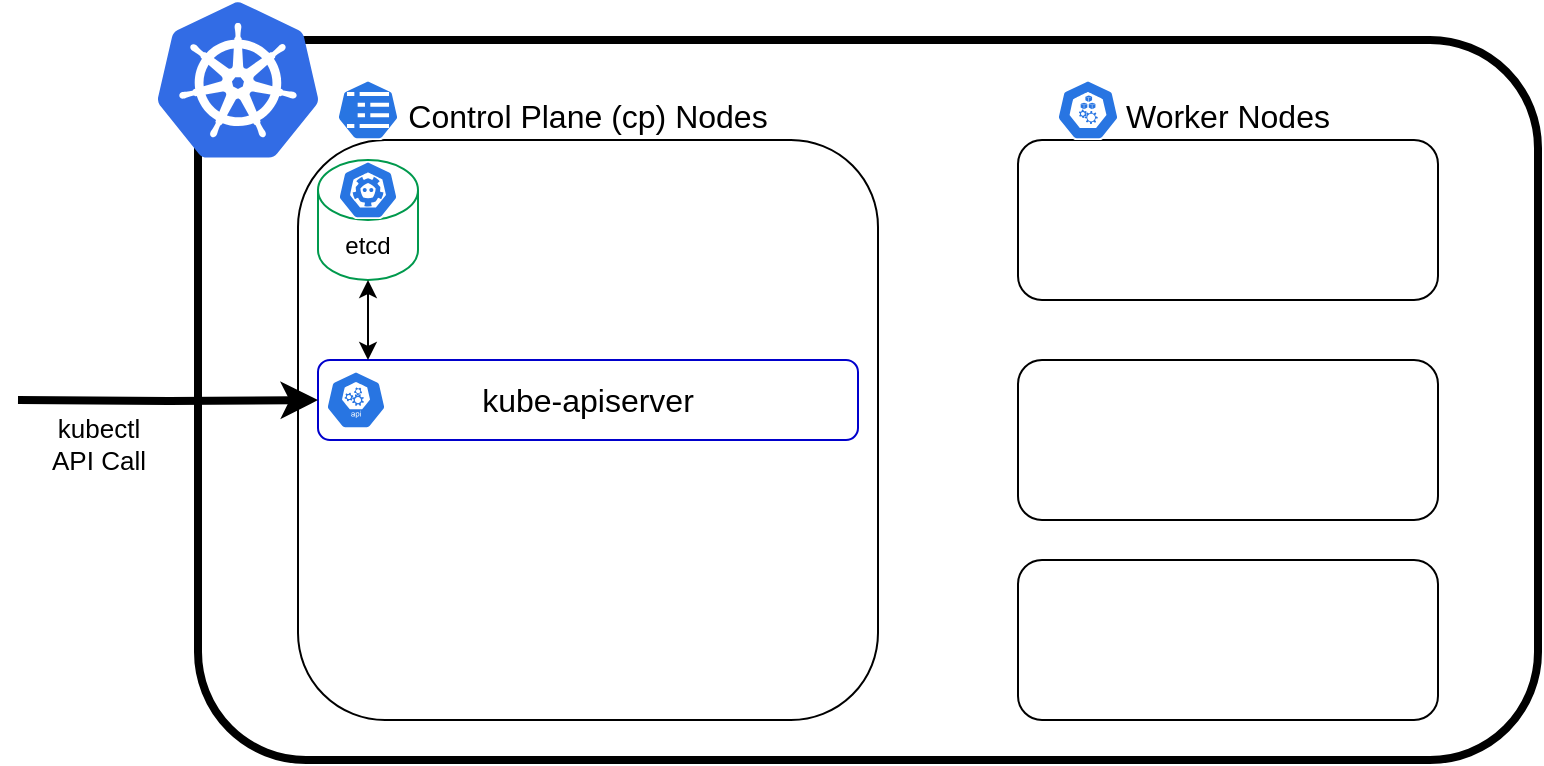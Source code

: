 <mxfile version="21.6.1" type="device">
  <diagram name="Page-1" id="EP78m_guM2NGAbF6yLtC">
    <mxGraphModel dx="784" dy="674" grid="1" gridSize="10" guides="1" tooltips="1" connect="1" arrows="1" fold="1" page="1" pageScale="1" pageWidth="827" pageHeight="1169" math="0" shadow="0">
      <root>
        <mxCell id="0" />
        <mxCell id="1" value="Background" style="locked=1;" parent="0" />
        <mxCell id="VF-F0CnbNoAk2hL9MY8E-5" value="" style="whiteSpace=wrap;html=1;rounded=1;strokeWidth=4;" parent="1" vertex="1">
          <mxGeometry x="140" y="60" width="670" height="360" as="geometry" />
        </mxCell>
        <mxCell id="VF-F0CnbNoAk2hL9MY8E-6" value="" style="image;sketch=0;html=1;points=[];align=center;fontSize=12;image=img/lib/mscae/Kubernetes.svg;aspect=fixed;" parent="1" vertex="1">
          <mxGeometry x="120" y="40" width="80" height="80" as="geometry" />
        </mxCell>
        <mxCell id="VF-F0CnbNoAk2hL9MY8E-1" value="ControlPlane" style="locked=1;" parent="0" />
        <mxCell id="VF-F0CnbNoAk2hL9MY8E-7" value="Control Plane (cp) Nodes" style="whiteSpace=wrap;html=1;rounded=1;labelPosition=center;verticalLabelPosition=top;align=center;verticalAlign=bottom;fontSize=16;" parent="VF-F0CnbNoAk2hL9MY8E-1" vertex="1">
          <mxGeometry x="190" y="110" width="290" height="290" as="geometry" />
        </mxCell>
        <mxCell id="VF-F0CnbNoAk2hL9MY8E-117" value="" style="sketch=0;html=1;dashed=0;whitespace=wrap;fillColor=#2875E2;strokeColor=#ffffff;points=[[0.005,0.63,0],[0.1,0.2,0],[0.9,0.2,0],[0.5,0,0],[0.995,0.63,0],[0.72,0.99,0],[0.5,1,0],[0.28,0.99,0]];verticalLabelPosition=bottom;align=center;verticalAlign=top;shape=mxgraph.kubernetes.icon;prIcon=cm" parent="VF-F0CnbNoAk2hL9MY8E-1" vertex="1">
          <mxGeometry x="200" y="80" width="50" height="30" as="geometry" />
        </mxCell>
        <mxCell id="VF-F0CnbNoAk2hL9MY8E-2" value="WorkerNodes" style="locked=1;" parent="0" />
        <mxCell id="VF-F0CnbNoAk2hL9MY8E-8" value="Worker Nodes" style="whiteSpace=wrap;html=1;rounded=1;labelPosition=center;verticalLabelPosition=top;align=center;verticalAlign=bottom;fontSize=16;" parent="VF-F0CnbNoAk2hL9MY8E-2" vertex="1">
          <mxGeometry x="550" y="110" width="210" height="80" as="geometry" />
        </mxCell>
        <mxCell id="VF-F0CnbNoAk2hL9MY8E-9" value="" style="whiteSpace=wrap;html=1;rounded=1;" parent="VF-F0CnbNoAk2hL9MY8E-2" vertex="1">
          <mxGeometry x="550" y="320" width="210" height="80" as="geometry" />
        </mxCell>
        <mxCell id="VF-F0CnbNoAk2hL9MY8E-10" value="" style="whiteSpace=wrap;html=1;rounded=1;" parent="VF-F0CnbNoAk2hL9MY8E-2" vertex="1">
          <mxGeometry x="550" y="220" width="210" height="80" as="geometry" />
        </mxCell>
        <mxCell id="VF-F0CnbNoAk2hL9MY8E-116" value="" style="sketch=0;html=1;dashed=0;whitespace=wrap;fillColor=#2875E2;strokeColor=#ffffff;points=[[0.005,0.63,0],[0.1,0.2,0],[0.9,0.2,0],[0.5,0,0],[0.995,0.63,0],[0.72,0.99,0],[0.5,1,0],[0.28,0.99,0]];verticalLabelPosition=bottom;align=center;verticalAlign=top;shape=mxgraph.kubernetes.icon;prIcon=node" parent="VF-F0CnbNoAk2hL9MY8E-2" vertex="1">
          <mxGeometry x="560" y="80" width="50" height="30" as="geometry" />
        </mxCell>
        <mxCell id="VF-F0CnbNoAk2hL9MY8E-16" value="kube-apiserver" style="locked=1;" parent="0" />
        <mxCell id="VF-F0CnbNoAk2hL9MY8E-11" value="&lt;font style=&quot;font-size: 16px;&quot;&gt;kube-apiserver&lt;/font&gt;" style="whiteSpace=wrap;html=1;rounded=1;strokeColor=#0000CC;labelPosition=center;verticalLabelPosition=middle;align=center;verticalAlign=middle;" parent="VF-F0CnbNoAk2hL9MY8E-16" vertex="1">
          <mxGeometry x="200" y="220" width="270" height="40" as="geometry" />
        </mxCell>
        <mxCell id="VF-F0CnbNoAk2hL9MY8E-20" value="" style="sketch=0;html=1;dashed=0;whitespace=wrap;fillColor=#2875E2;strokeColor=#ffffff;points=[[0.005,0.63,0],[0.1,0.2,0],[0.9,0.2,0],[0.5,0,0],[0.995,0.63,0],[0.72,0.99,0],[0.5,1,0],[0.28,0.99,0]];verticalLabelPosition=bottom;align=center;verticalAlign=top;shape=mxgraph.kubernetes.icon;prIcon=api" parent="VF-F0CnbNoAk2hL9MY8E-16" vertex="1">
          <mxGeometry x="204" y="225" width="30" height="30" as="geometry" />
        </mxCell>
        <mxCell id="VF-F0CnbNoAk2hL9MY8E-17" value="etcd" style="locked=1;" parent="0" />
        <mxCell id="VF-F0CnbNoAk2hL9MY8E-12" value="etcd" style="shape=cylinder3;whiteSpace=wrap;html=1;boundedLbl=1;backgroundOutline=1;size=15;strokeColor=#00994D;" parent="VF-F0CnbNoAk2hL9MY8E-17" vertex="1">
          <mxGeometry x="200" y="120" width="50" height="60" as="geometry" />
        </mxCell>
        <mxCell id="VF-F0CnbNoAk2hL9MY8E-13" style="edgeStyle=orthogonalEdgeStyle;rounded=0;orthogonalLoop=1;jettySize=auto;html=1;startArrow=classic;startFill=1;" parent="VF-F0CnbNoAk2hL9MY8E-17" source="VF-F0CnbNoAk2hL9MY8E-12" edge="1">
          <mxGeometry relative="1" as="geometry">
            <mxPoint x="225" y="220" as="targetPoint" />
          </mxGeometry>
        </mxCell>
        <mxCell id="VF-F0CnbNoAk2hL9MY8E-21" value="" style="sketch=0;html=1;dashed=0;whitespace=wrap;fillColor=#2875E2;strokeColor=#ffffff;points=[[0.005,0.63,0],[0.1,0.2,0],[0.9,0.2,0],[0.5,0,0],[0.995,0.63,0],[0.72,0.99,0],[0.5,1,0],[0.28,0.99,0]];verticalLabelPosition=bottom;align=center;verticalAlign=top;shape=mxgraph.kubernetes.icon;prIcon=etcd" parent="VF-F0CnbNoAk2hL9MY8E-17" vertex="1">
          <mxGeometry x="210" y="120" width="30" height="30" as="geometry" />
        </mxCell>
        <mxCell id="VF-F0CnbNoAk2hL9MY8E-19" value="kubectl" style="locked=1;" parent="0" />
        <mxCell id="VF-F0CnbNoAk2hL9MY8E-15" style="edgeStyle=orthogonalEdgeStyle;rounded=0;orthogonalLoop=1;jettySize=auto;html=1;entryX=0;entryY=0.5;entryDx=0;entryDy=0;strokeWidth=4;" parent="VF-F0CnbNoAk2hL9MY8E-19" target="VF-F0CnbNoAk2hL9MY8E-11" edge="1">
          <mxGeometry relative="1" as="geometry">
            <mxPoint x="50" y="240" as="sourcePoint" />
          </mxGeometry>
        </mxCell>
        <mxCell id="VF-F0CnbNoAk2hL9MY8E-18" value="kubectl&lt;br style=&quot;font-size: 13px;&quot;&gt;API Call" style="edgeLabel;html=1;align=center;verticalAlign=top;resizable=0;points=[];labelPosition=center;verticalLabelPosition=bottom;fontSize=13;" parent="VF-F0CnbNoAk2hL9MY8E-15" vertex="1" connectable="0">
          <mxGeometry x="-0.32" y="-2" relative="1" as="geometry">
            <mxPoint x="-11" y="-2" as="offset" />
          </mxGeometry>
        </mxCell>
        <mxCell id="VF-F0CnbNoAk2hL9MY8E-23" value="kube-controller-manager" style="locked=1;" parent="0" visible="0" />
        <mxCell id="VF-F0CnbNoAk2hL9MY8E-25" value="" style="group" parent="VF-F0CnbNoAk2hL9MY8E-23" vertex="1" connectable="0">
          <mxGeometry x="280" y="130" width="150" height="40" as="geometry" />
        </mxCell>
        <mxCell id="VF-F0CnbNoAk2hL9MY8E-22" value="kube-control-manager" style="whiteSpace=wrap;html=1;rounded=1;align=right;" parent="VF-F0CnbNoAk2hL9MY8E-25" vertex="1">
          <mxGeometry width="150" height="30" as="geometry" />
        </mxCell>
        <mxCell id="VF-F0CnbNoAk2hL9MY8E-24" value="" style="sketch=0;html=1;dashed=0;whitespace=wrap;fillColor=#2875E2;strokeColor=#ffffff;points=[[0.005,0.63,0],[0.1,0.2,0],[0.9,0.2,0],[0.5,0,0],[0.995,0.63,0],[0.72,0.99,0],[0.5,1,0],[0.28,0.99,0]];verticalLabelPosition=bottom;align=center;verticalAlign=top;shape=mxgraph.kubernetes.icon;prIcon=c_m" parent="VF-F0CnbNoAk2hL9MY8E-25" vertex="1">
          <mxGeometry width="30" height="30" as="geometry" />
        </mxCell>
        <mxCell id="VF-F0CnbNoAk2hL9MY8E-39" style="edgeStyle=orthogonalEdgeStyle;rounded=0;orthogonalLoop=1;jettySize=auto;html=1;entryX=0.435;entryY=0;entryDx=0;entryDy=0;entryPerimeter=0;startArrow=classic;startFill=1;exitX=0.25;exitY=1;exitDx=0;exitDy=0;" parent="VF-F0CnbNoAk2hL9MY8E-23" source="VF-F0CnbNoAk2hL9MY8E-22" target="VF-F0CnbNoAk2hL9MY8E-11" edge="1">
          <mxGeometry relative="1" as="geometry" />
        </mxCell>
        <mxCell id="VF-F0CnbNoAk2hL9MY8E-26" value="kube-scheduler" style="locked=1;" parent="0" visible="0" />
        <mxCell id="VF-F0CnbNoAk2hL9MY8E-29" value="" style="group" parent="VF-F0CnbNoAk2hL9MY8E-26" vertex="1" connectable="0">
          <mxGeometry x="200" y="290" width="120" height="30" as="geometry" />
        </mxCell>
        <mxCell id="VF-F0CnbNoAk2hL9MY8E-27" value="kube-scheduler" style="whiteSpace=wrap;html=1;rounded=1;align=right;" parent="VF-F0CnbNoAk2hL9MY8E-29" vertex="1">
          <mxGeometry width="120" height="30" as="geometry" />
        </mxCell>
        <mxCell id="VF-F0CnbNoAk2hL9MY8E-28" value="" style="sketch=0;html=1;dashed=0;whitespace=wrap;fillColor=#2875E2;strokeColor=#ffffff;points=[[0.005,0.63,0],[0.1,0.2,0],[0.9,0.2,0],[0.5,0,0],[0.995,0.63,0],[0.72,0.99,0],[0.5,1,0],[0.28,0.99,0]];verticalLabelPosition=bottom;align=center;verticalAlign=top;shape=mxgraph.kubernetes.icon;prIcon=sched" parent="VF-F0CnbNoAk2hL9MY8E-29" vertex="1">
          <mxGeometry width="30" height="30" as="geometry" />
        </mxCell>
        <mxCell id="VF-F0CnbNoAk2hL9MY8E-30" style="edgeStyle=orthogonalEdgeStyle;rounded=0;orthogonalLoop=1;jettySize=auto;html=1;entryX=0.219;entryY=0.95;entryDx=0;entryDy=0;entryPerimeter=0;startArrow=classic;startFill=1;" parent="VF-F0CnbNoAk2hL9MY8E-26" source="VF-F0CnbNoAk2hL9MY8E-27" target="VF-F0CnbNoAk2hL9MY8E-11" edge="1">
          <mxGeometry relative="1" as="geometry" />
        </mxCell>
        <mxCell id="VF-F0CnbNoAk2hL9MY8E-34" value="cloud-controller-manager" style="locked=1;" parent="0" visible="0" />
        <mxCell id="VF-F0CnbNoAk2hL9MY8E-37" style="edgeStyle=orthogonalEdgeStyle;rounded=0;orthogonalLoop=1;jettySize=auto;html=1;entryX=0.5;entryY=1;entryDx=0;entryDy=0;startArrow=classic;startFill=1;dashed=1;exitX=0.844;exitY=0;exitDx=0;exitDy=0;exitPerimeter=0;" parent="VF-F0CnbNoAk2hL9MY8E-34" source="VF-F0CnbNoAk2hL9MY8E-35" target="VF-F0CnbNoAk2hL9MY8E-11" edge="1">
          <mxGeometry relative="1" as="geometry" />
        </mxCell>
        <mxCell id="VF-F0CnbNoAk2hL9MY8E-38" value="" style="group" parent="VF-F0CnbNoAk2hL9MY8E-34" vertex="1" connectable="0">
          <mxGeometry x="200" y="340" width="160" height="30" as="geometry" />
        </mxCell>
        <mxCell id="VF-F0CnbNoAk2hL9MY8E-35" value="cloud-control-manager" style="rounded=1;whiteSpace=wrap;html=1;align=right;dashed=1;" parent="VF-F0CnbNoAk2hL9MY8E-38" vertex="1">
          <mxGeometry width="160" height="30" as="geometry" />
        </mxCell>
        <mxCell id="VF-F0CnbNoAk2hL9MY8E-36" value="" style="sketch=0;html=1;dashed=1;whitespace=wrap;fillColor=#2875E2;strokeColor=#ffffff;points=[[0.005,0.63,0],[0.1,0.2,0],[0.9,0.2,0],[0.5,0,0],[0.995,0.63,0],[0.72,0.99,0],[0.5,1,0],[0.28,0.99,0]];verticalLabelPosition=bottom;align=center;verticalAlign=top;shape=mxgraph.kubernetes.icon;prIcon=c_c_m" parent="VF-F0CnbNoAk2hL9MY8E-38" vertex="1">
          <mxGeometry width="30" height="30" as="geometry" />
        </mxCell>
        <mxCell id="VF-F0CnbNoAk2hL9MY8E-41" value="kubelet" style="locked=1;" parent="0" visible="0" />
        <mxCell id="VF-F0CnbNoAk2hL9MY8E-66" value="" style="group" parent="VF-F0CnbNoAk2hL9MY8E-41" vertex="1" connectable="0">
          <mxGeometry x="360" y="290" width="90" height="30" as="geometry" />
        </mxCell>
        <mxCell id="VF-F0CnbNoAk2hL9MY8E-64" value="kubelet" style="shape=process;whiteSpace=wrap;html=1;backgroundOutline=1;align=right;strokeColor=#00994D;" parent="VF-F0CnbNoAk2hL9MY8E-66" vertex="1">
          <mxGeometry width="90" height="30" as="geometry" />
        </mxCell>
        <mxCell id="VF-F0CnbNoAk2hL9MY8E-65" value="" style="sketch=0;html=1;dashed=0;whitespace=wrap;fillColor=#2875E2;strokeColor=#ffffff;points=[[0.005,0.63,0],[0.1,0.2,0],[0.9,0.2,0],[0.5,0,0],[0.995,0.63,0],[0.72,0.99,0],[0.5,1,0],[0.28,0.99,0]];verticalLabelPosition=bottom;align=center;verticalAlign=top;shape=mxgraph.kubernetes.icon;prIcon=kubelet" parent="VF-F0CnbNoAk2hL9MY8E-66" vertex="1">
          <mxGeometry x="9" width="30" height="30" as="geometry" />
        </mxCell>
        <mxCell id="VF-F0CnbNoAk2hL9MY8E-67" value="" style="group" parent="VF-F0CnbNoAk2hL9MY8E-41" vertex="1" connectable="0">
          <mxGeometry x="560" y="326" width="90" height="30" as="geometry" />
        </mxCell>
        <mxCell id="VF-F0CnbNoAk2hL9MY8E-68" value="kubelet" style="shape=process;whiteSpace=wrap;html=1;backgroundOutline=1;align=right;strokeColor=#00994D;" parent="VF-F0CnbNoAk2hL9MY8E-67" vertex="1">
          <mxGeometry width="90" height="30" as="geometry" />
        </mxCell>
        <mxCell id="VF-F0CnbNoAk2hL9MY8E-69" value="" style="sketch=0;html=1;dashed=0;whitespace=wrap;fillColor=#2875E2;strokeColor=#ffffff;points=[[0.005,0.63,0],[0.1,0.2,0],[0.9,0.2,0],[0.5,0,0],[0.995,0.63,0],[0.72,0.99,0],[0.5,1,0],[0.28,0.99,0]];verticalLabelPosition=bottom;align=center;verticalAlign=top;shape=mxgraph.kubernetes.icon;prIcon=kubelet" parent="VF-F0CnbNoAk2hL9MY8E-67" vertex="1">
          <mxGeometry x="9" width="30" height="30" as="geometry" />
        </mxCell>
        <mxCell id="VF-F0CnbNoAk2hL9MY8E-70" value="" style="group" parent="VF-F0CnbNoAk2hL9MY8E-41" vertex="1" connectable="0">
          <mxGeometry x="560" y="230" width="90" height="30" as="geometry" />
        </mxCell>
        <mxCell id="VF-F0CnbNoAk2hL9MY8E-71" value="kubelet" style="shape=process;whiteSpace=wrap;html=1;backgroundOutline=1;align=right;strokeColor=#00994D;" parent="VF-F0CnbNoAk2hL9MY8E-70" vertex="1">
          <mxGeometry y="-4" width="90" height="30" as="geometry" />
        </mxCell>
        <mxCell id="VF-F0CnbNoAk2hL9MY8E-72" value="" style="sketch=0;html=1;dashed=0;whitespace=wrap;fillColor=#2875E2;strokeColor=#ffffff;points=[[0.005,0.63,0],[0.1,0.2,0],[0.9,0.2,0],[0.5,0,0],[0.995,0.63,0],[0.72,0.99,0],[0.5,1,0],[0.28,0.99,0]];verticalLabelPosition=bottom;align=center;verticalAlign=top;shape=mxgraph.kubernetes.icon;prIcon=kubelet" parent="VF-F0CnbNoAk2hL9MY8E-70" vertex="1">
          <mxGeometry x="9" y="-4" width="30" height="30" as="geometry" />
        </mxCell>
        <mxCell id="VF-F0CnbNoAk2hL9MY8E-73" value="" style="group" parent="VF-F0CnbNoAk2hL9MY8E-41" vertex="1" connectable="0">
          <mxGeometry x="560" y="116" width="90" height="30" as="geometry" />
        </mxCell>
        <mxCell id="VF-F0CnbNoAk2hL9MY8E-74" value="kubelet" style="shape=process;whiteSpace=wrap;html=1;backgroundOutline=1;align=right;strokeColor=#00994D;" parent="VF-F0CnbNoAk2hL9MY8E-73" vertex="1">
          <mxGeometry width="90" height="30" as="geometry" />
        </mxCell>
        <mxCell id="VF-F0CnbNoAk2hL9MY8E-75" value="" style="sketch=0;html=1;dashed=0;whitespace=wrap;fillColor=#2875E2;strokeColor=#ffffff;points=[[0.005,0.63,0],[0.1,0.2,0],[0.9,0.2,0],[0.5,0,0],[0.995,0.63,0],[0.72,0.99,0],[0.5,1,0],[0.28,0.99,0]];verticalLabelPosition=bottom;align=center;verticalAlign=top;shape=mxgraph.kubernetes.icon;prIcon=kubelet" parent="VF-F0CnbNoAk2hL9MY8E-73" vertex="1">
          <mxGeometry x="9" width="30" height="30" as="geometry" />
        </mxCell>
        <mxCell id="VF-F0CnbNoAk2hL9MY8E-79" style="edgeStyle=orthogonalEdgeStyle;rounded=0;orthogonalLoop=1;jettySize=auto;html=1;entryX=0.759;entryY=0.992;entryDx=0;entryDy=0;startArrow=classic;startFill=1;entryPerimeter=0;" parent="VF-F0CnbNoAk2hL9MY8E-41" source="VF-F0CnbNoAk2hL9MY8E-64" target="VF-F0CnbNoAk2hL9MY8E-11" edge="1">
          <mxGeometry relative="1" as="geometry" />
        </mxCell>
        <mxCell id="VF-F0CnbNoAk2hL9MY8E-80" style="edgeStyle=orthogonalEdgeStyle;orthogonalLoop=1;jettySize=auto;html=1;exitX=0;exitY=0.5;exitDx=0;exitDy=0;entryX=1;entryY=0.75;entryDx=0;entryDy=0;curved=1;startArrow=classic;startFill=1;" parent="VF-F0CnbNoAk2hL9MY8E-41" source="VF-F0CnbNoAk2hL9MY8E-68" target="VF-F0CnbNoAk2hL9MY8E-11" edge="1">
          <mxGeometry relative="1" as="geometry" />
        </mxCell>
        <mxCell id="VF-F0CnbNoAk2hL9MY8E-81" style="edgeStyle=orthogonalEdgeStyle;orthogonalLoop=1;jettySize=auto;html=1;entryX=1;entryY=0.5;entryDx=0;entryDy=0;curved=1;startArrow=classic;startFill=1;exitX=0;exitY=0.5;exitDx=0;exitDy=0;" parent="VF-F0CnbNoAk2hL9MY8E-41" source="VF-F0CnbNoAk2hL9MY8E-71" target="VF-F0CnbNoAk2hL9MY8E-11" edge="1">
          <mxGeometry relative="1" as="geometry" />
        </mxCell>
        <mxCell id="VF-F0CnbNoAk2hL9MY8E-83" style="edgeStyle=orthogonalEdgeStyle;orthogonalLoop=1;jettySize=auto;html=1;entryX=1;entryY=0.25;entryDx=0;entryDy=0;curved=1;startArrow=classic;startFill=1;" parent="VF-F0CnbNoAk2hL9MY8E-41" source="VF-F0CnbNoAk2hL9MY8E-74" target="VF-F0CnbNoAk2hL9MY8E-11" edge="1">
          <mxGeometry relative="1" as="geometry" />
        </mxCell>
        <mxCell id="VF-F0CnbNoAk2hL9MY8E-63" value="kube-proxy" style="locked=1;" parent="0" visible="0" />
        <mxCell id="VF-F0CnbNoAk2hL9MY8E-94" value="" style="group" parent="VF-F0CnbNoAk2hL9MY8E-63" vertex="1" connectable="0">
          <mxGeometry x="560" y="364" width="90" height="30" as="geometry" />
        </mxCell>
        <mxCell id="VF-F0CnbNoAk2hL9MY8E-95" value="kube-proxy" style="rounded=1;whiteSpace=wrap;html=1;align=right;strokeColor=#994C00;" parent="VF-F0CnbNoAk2hL9MY8E-94" vertex="1">
          <mxGeometry width="90" height="30" as="geometry" />
        </mxCell>
        <mxCell id="VF-F0CnbNoAk2hL9MY8E-96" value="" style="sketch=0;html=1;dashed=0;whitespace=wrap;fillColor=#2875E2;strokeColor=#ffffff;points=[[0.005,0.63,0],[0.1,0.2,0],[0.9,0.2,0],[0.5,0,0],[0.995,0.63,0],[0.72,0.99,0],[0.5,1,0],[0.28,0.99,0]];verticalLabelPosition=bottom;align=center;verticalAlign=top;shape=mxgraph.kubernetes.icon;prIcon=k_proxy" parent="VF-F0CnbNoAk2hL9MY8E-94" vertex="1">
          <mxGeometry width="27" height="30" as="geometry" />
        </mxCell>
        <mxCell id="VF-F0CnbNoAk2hL9MY8E-97" value="" style="group" parent="VF-F0CnbNoAk2hL9MY8E-63" vertex="1" connectable="0">
          <mxGeometry x="360" y="170" width="90" height="30" as="geometry" />
        </mxCell>
        <mxCell id="VF-F0CnbNoAk2hL9MY8E-98" value="kube-proxy" style="rounded=1;whiteSpace=wrap;html=1;align=right;strokeColor=#994C00;" parent="VF-F0CnbNoAk2hL9MY8E-97" vertex="1">
          <mxGeometry width="90" height="30" as="geometry" />
        </mxCell>
        <mxCell id="VF-F0CnbNoAk2hL9MY8E-99" value="" style="sketch=0;html=1;dashed=0;whitespace=wrap;fillColor=#2875E2;strokeColor=#ffffff;points=[[0.005,0.63,0],[0.1,0.2,0],[0.9,0.2,0],[0.5,0,0],[0.995,0.63,0],[0.72,0.99,0],[0.5,1,0],[0.28,0.99,0]];verticalLabelPosition=bottom;align=center;verticalAlign=top;shape=mxgraph.kubernetes.icon;prIcon=k_proxy" parent="VF-F0CnbNoAk2hL9MY8E-97" vertex="1">
          <mxGeometry width="27" height="30" as="geometry" />
        </mxCell>
        <mxCell id="VF-F0CnbNoAk2hL9MY8E-100" value="" style="group" parent="VF-F0CnbNoAk2hL9MY8E-63" vertex="1" connectable="0">
          <mxGeometry x="560" y="264" width="90" height="30" as="geometry" />
        </mxCell>
        <mxCell id="VF-F0CnbNoAk2hL9MY8E-101" value="kube-proxy" style="rounded=1;whiteSpace=wrap;html=1;align=right;strokeColor=#994C00;" parent="VF-F0CnbNoAk2hL9MY8E-100" vertex="1">
          <mxGeometry width="90" height="30" as="geometry" />
        </mxCell>
        <mxCell id="VF-F0CnbNoAk2hL9MY8E-107" style="edgeStyle=orthogonalEdgeStyle;orthogonalLoop=1;jettySize=auto;html=1;curved=1;exitX=0.005;exitY=0.63;exitDx=0;exitDy=0;exitPerimeter=0;startArrow=classic;startFill=1;" parent="VF-F0CnbNoAk2hL9MY8E-100" source="VF-F0CnbNoAk2hL9MY8E-102" edge="1">
          <mxGeometry relative="1" as="geometry">
            <mxPoint x="-90" y="-24" as="targetPoint" />
            <Array as="points">
              <mxPoint x="-20" y="19" />
              <mxPoint x="-20" y="-14" />
              <mxPoint x="-70" y="-14" />
              <mxPoint x="-70" y="-24" />
            </Array>
          </mxGeometry>
        </mxCell>
        <mxCell id="VF-F0CnbNoAk2hL9MY8E-102" value="" style="sketch=0;html=1;dashed=0;whitespace=wrap;fillColor=#2875E2;strokeColor=#ffffff;points=[[0.005,0.63,0],[0.1,0.2,0],[0.9,0.2,0],[0.5,0,0],[0.995,0.63,0],[0.72,0.99,0],[0.5,1,0],[0.28,0.99,0]];verticalLabelPosition=bottom;align=center;verticalAlign=top;shape=mxgraph.kubernetes.icon;prIcon=k_proxy" parent="VF-F0CnbNoAk2hL9MY8E-100" vertex="1">
          <mxGeometry width="27" height="30" as="geometry" />
        </mxCell>
        <mxCell id="VF-F0CnbNoAk2hL9MY8E-103" value="" style="group" parent="VF-F0CnbNoAk2hL9MY8E-63" vertex="1" connectable="0">
          <mxGeometry x="560" y="154" width="90" height="30" as="geometry" />
        </mxCell>
        <mxCell id="VF-F0CnbNoAk2hL9MY8E-104" value="kube-proxy" style="rounded=1;whiteSpace=wrap;html=1;align=right;strokeColor=#994C00;" parent="VF-F0CnbNoAk2hL9MY8E-103" vertex="1">
          <mxGeometry width="90" height="30" as="geometry" />
        </mxCell>
        <mxCell id="VF-F0CnbNoAk2hL9MY8E-108" style="edgeStyle=orthogonalEdgeStyle;orthogonalLoop=1;jettySize=auto;html=1;curved=1;startArrow=classic;startFill=1;" parent="VF-F0CnbNoAk2hL9MY8E-103" source="VF-F0CnbNoAk2hL9MY8E-105" edge="1">
          <mxGeometry relative="1" as="geometry">
            <mxPoint x="-90" y="76" as="targetPoint" />
            <Array as="points">
              <mxPoint x="-30" y="15" />
              <mxPoint x="-30" y="76" />
            </Array>
          </mxGeometry>
        </mxCell>
        <mxCell id="VF-F0CnbNoAk2hL9MY8E-105" value="" style="sketch=0;html=1;dashed=0;whitespace=wrap;fillColor=#2875E2;strokeColor=#ffffff;points=[[0.005,0.63,0],[0.1,0.2,0],[0.9,0.2,0],[0.5,0,0],[0.995,0.63,0],[0.72,0.99,0],[0.5,1,0],[0.28,0.99,0]];verticalLabelPosition=bottom;align=center;verticalAlign=top;shape=mxgraph.kubernetes.icon;prIcon=k_proxy" parent="VF-F0CnbNoAk2hL9MY8E-103" vertex="1">
          <mxGeometry width="27" height="30" as="geometry" />
        </mxCell>
        <mxCell id="VF-F0CnbNoAk2hL9MY8E-106" style="edgeStyle=orthogonalEdgeStyle;orthogonalLoop=1;jettySize=auto;html=1;entryX=1;entryY=0.75;entryDx=0;entryDy=0;curved=1;startArrow=classic;startFill=1;" parent="VF-F0CnbNoAk2hL9MY8E-63" source="VF-F0CnbNoAk2hL9MY8E-96" target="VF-F0CnbNoAk2hL9MY8E-11" edge="1">
          <mxGeometry relative="1" as="geometry">
            <Array as="points">
              <mxPoint x="500" y="379" />
              <mxPoint x="500" y="250" />
            </Array>
          </mxGeometry>
        </mxCell>
        <mxCell id="VF-F0CnbNoAk2hL9MY8E-109" value="container-runtime" style="locked=1;" parent="0" visible="0" />
        <mxCell id="VF-F0CnbNoAk2hL9MY8E-113" style="edgeStyle=orthogonalEdgeStyle;rounded=0;orthogonalLoop=1;jettySize=auto;html=1;exitX=0;exitY=0.5;exitDx=0;exitDy=0;entryX=1;entryY=0.5;entryDx=0;entryDy=0;dashed=1;endArrow=none;endFill=0;startArrow=open;startFill=0;" parent="VF-F0CnbNoAk2hL9MY8E-109" source="VF-F0CnbNoAk2hL9MY8E-110" target="VF-F0CnbNoAk2hL9MY8E-74" edge="1">
          <mxGeometry relative="1" as="geometry" />
        </mxCell>
        <mxCell id="VF-F0CnbNoAk2hL9MY8E-110" value="container&lt;br&gt;engine" style="shape=process;whiteSpace=wrap;html=1;backgroundOutline=1;strokeColor=#9933FF;" parent="VF-F0CnbNoAk2hL9MY8E-109" vertex="1">
          <mxGeometry x="665" y="116" width="90" height="30" as="geometry" />
        </mxCell>
        <mxCell id="VF-F0CnbNoAk2hL9MY8E-114" style="edgeStyle=orthogonalEdgeStyle;rounded=0;orthogonalLoop=1;jettySize=auto;html=1;exitX=0;exitY=0.5;exitDx=0;exitDy=0;entryX=1;entryY=0.5;entryDx=0;entryDy=0;dashed=1;startArrow=open;startFill=0;endArrow=none;endFill=0;" parent="VF-F0CnbNoAk2hL9MY8E-109" source="VF-F0CnbNoAk2hL9MY8E-111" target="VF-F0CnbNoAk2hL9MY8E-71" edge="1">
          <mxGeometry relative="1" as="geometry" />
        </mxCell>
        <mxCell id="VF-F0CnbNoAk2hL9MY8E-111" value="container&lt;br&gt;engine" style="shape=process;whiteSpace=wrap;html=1;backgroundOutline=1;strokeColor=#9933FF;" parent="VF-F0CnbNoAk2hL9MY8E-109" vertex="1">
          <mxGeometry x="665" y="226" width="90" height="30" as="geometry" />
        </mxCell>
        <mxCell id="VF-F0CnbNoAk2hL9MY8E-115" style="edgeStyle=orthogonalEdgeStyle;rounded=0;orthogonalLoop=1;jettySize=auto;html=1;exitX=0;exitY=0.5;exitDx=0;exitDy=0;entryX=1;entryY=0.5;entryDx=0;entryDy=0;endArrow=none;endFill=0;startArrow=open;startFill=0;dashed=1;" parent="VF-F0CnbNoAk2hL9MY8E-109" source="VF-F0CnbNoAk2hL9MY8E-112" target="VF-F0CnbNoAk2hL9MY8E-68" edge="1">
          <mxGeometry relative="1" as="geometry" />
        </mxCell>
        <mxCell id="VF-F0CnbNoAk2hL9MY8E-112" value="container&lt;br&gt;engine" style="shape=process;whiteSpace=wrap;html=1;backgroundOutline=1;strokeColor=#9933FF;" parent="VF-F0CnbNoAk2hL9MY8E-109" vertex="1">
          <mxGeometry x="665" y="326" width="90" height="30" as="geometry" />
        </mxCell>
        <mxCell id="VF-F0CnbNoAk2hL9MY8E-118" value="Pods" style="locked=1;" parent="0" visible="0" />
        <mxCell id="VF-F0CnbNoAk2hL9MY8E-119" value="Pod" style="sketch=0;html=1;dashed=0;whitespace=wrap;fillColor=#2875E2;strokeColor=#ffffff;points=[[0.005,0.63,0],[0.1,0.2,0],[0.9,0.2,0],[0.5,0,0],[0.995,0.63,0],[0.72,0.99,0],[0.5,1,0],[0.28,0.99,0]];verticalLabelPosition=middle;align=left;verticalAlign=middle;shape=mxgraph.kubernetes.icon;prIcon=pod;labelPosition=right;" parent="VF-F0CnbNoAk2hL9MY8E-118" vertex="1">
          <mxGeometry x="665" y="363" width="40" height="30" as="geometry" />
        </mxCell>
        <mxCell id="VF-F0CnbNoAk2hL9MY8E-120" value="Pod" style="sketch=0;html=1;dashed=0;whitespace=wrap;fillColor=#2875E2;strokeColor=#ffffff;points=[[0.005,0.63,0],[0.1,0.2,0],[0.9,0.2,0],[0.5,0,0],[0.995,0.63,0],[0.72,0.99,0],[0.5,1,0],[0.28,0.99,0]];verticalLabelPosition=middle;align=left;verticalAlign=middle;shape=mxgraph.kubernetes.icon;prIcon=pod;labelPosition=right;" parent="VF-F0CnbNoAk2hL9MY8E-118" vertex="1">
          <mxGeometry x="665" y="263" width="40" height="30" as="geometry" />
        </mxCell>
        <mxCell id="VF-F0CnbNoAk2hL9MY8E-121" value="Pod" style="sketch=0;html=1;dashed=0;whitespace=wrap;fillColor=#2875E2;strokeColor=#ffffff;points=[[0.005,0.63,0],[0.1,0.2,0],[0.9,0.2,0],[0.5,0,0],[0.995,0.63,0],[0.72,0.99,0],[0.5,1,0],[0.28,0.99,0]];verticalLabelPosition=middle;align=left;verticalAlign=middle;shape=mxgraph.kubernetes.icon;prIcon=pod;labelPosition=right;" parent="VF-F0CnbNoAk2hL9MY8E-118" vertex="1">
          <mxGeometry x="665" y="153" width="40" height="30" as="geometry" />
        </mxCell>
      </root>
    </mxGraphModel>
  </diagram>
</mxfile>
